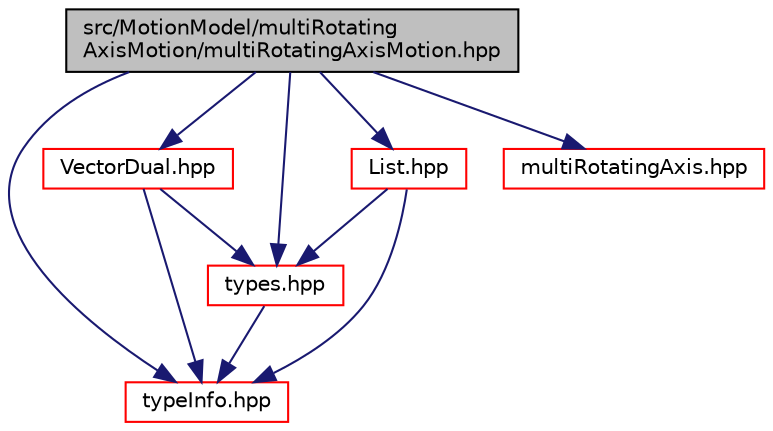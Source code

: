 digraph "src/MotionModel/multiRotatingAxisMotion/multiRotatingAxisMotion.hpp"
{
 // LATEX_PDF_SIZE
  edge [fontname="Helvetica",fontsize="10",labelfontname="Helvetica",labelfontsize="10"];
  node [fontname="Helvetica",fontsize="10",shape=record];
  Node1 [label="src/MotionModel/multiRotating\lAxisMotion/multiRotatingAxisMotion.hpp",height=0.2,width=0.4,color="black", fillcolor="grey75", style="filled", fontcolor="black",tooltip=" "];
  Node1 -> Node2 [color="midnightblue",fontsize="10",style="solid",fontname="Helvetica"];
  Node2 [label="types.hpp",height=0.2,width=0.4,color="red", fillcolor="white", style="filled",URL="$types_8hpp.html",tooltip=" "];
  Node2 -> Node15 [color="midnightblue",fontsize="10",style="solid",fontname="Helvetica"];
  Node15 [label="typeInfo.hpp",height=0.2,width=0.4,color="red", fillcolor="white", style="filled",URL="$typeInfo_8hpp.html",tooltip=" "];
  Node1 -> Node15 [color="midnightblue",fontsize="10",style="solid",fontname="Helvetica"];
  Node1 -> Node35 [color="midnightblue",fontsize="10",style="solid",fontname="Helvetica"];
  Node35 [label="VectorDual.hpp",height=0.2,width=0.4,color="red", fillcolor="white", style="filled",URL="$VectorDual_8hpp.html",tooltip=" "];
  Node35 -> Node2 [color="midnightblue",fontsize="10",style="solid",fontname="Helvetica"];
  Node35 -> Node15 [color="midnightblue",fontsize="10",style="solid",fontname="Helvetica"];
  Node1 -> Node66 [color="midnightblue",fontsize="10",style="solid",fontname="Helvetica"];
  Node66 [label="List.hpp",height=0.2,width=0.4,color="red", fillcolor="white", style="filled",URL="$List_8hpp.html",tooltip=" "];
  Node66 -> Node2 [color="midnightblue",fontsize="10",style="solid",fontname="Helvetica"];
  Node66 -> Node15 [color="midnightblue",fontsize="10",style="solid",fontname="Helvetica"];
  Node1 -> Node89 [color="midnightblue",fontsize="10",style="solid",fontname="Helvetica"];
  Node89 [label="multiRotatingAxis.hpp",height=0.2,width=0.4,color="red", fillcolor="white", style="filled",URL="$multiRotatingAxis_8hpp.html",tooltip=" "];
}
